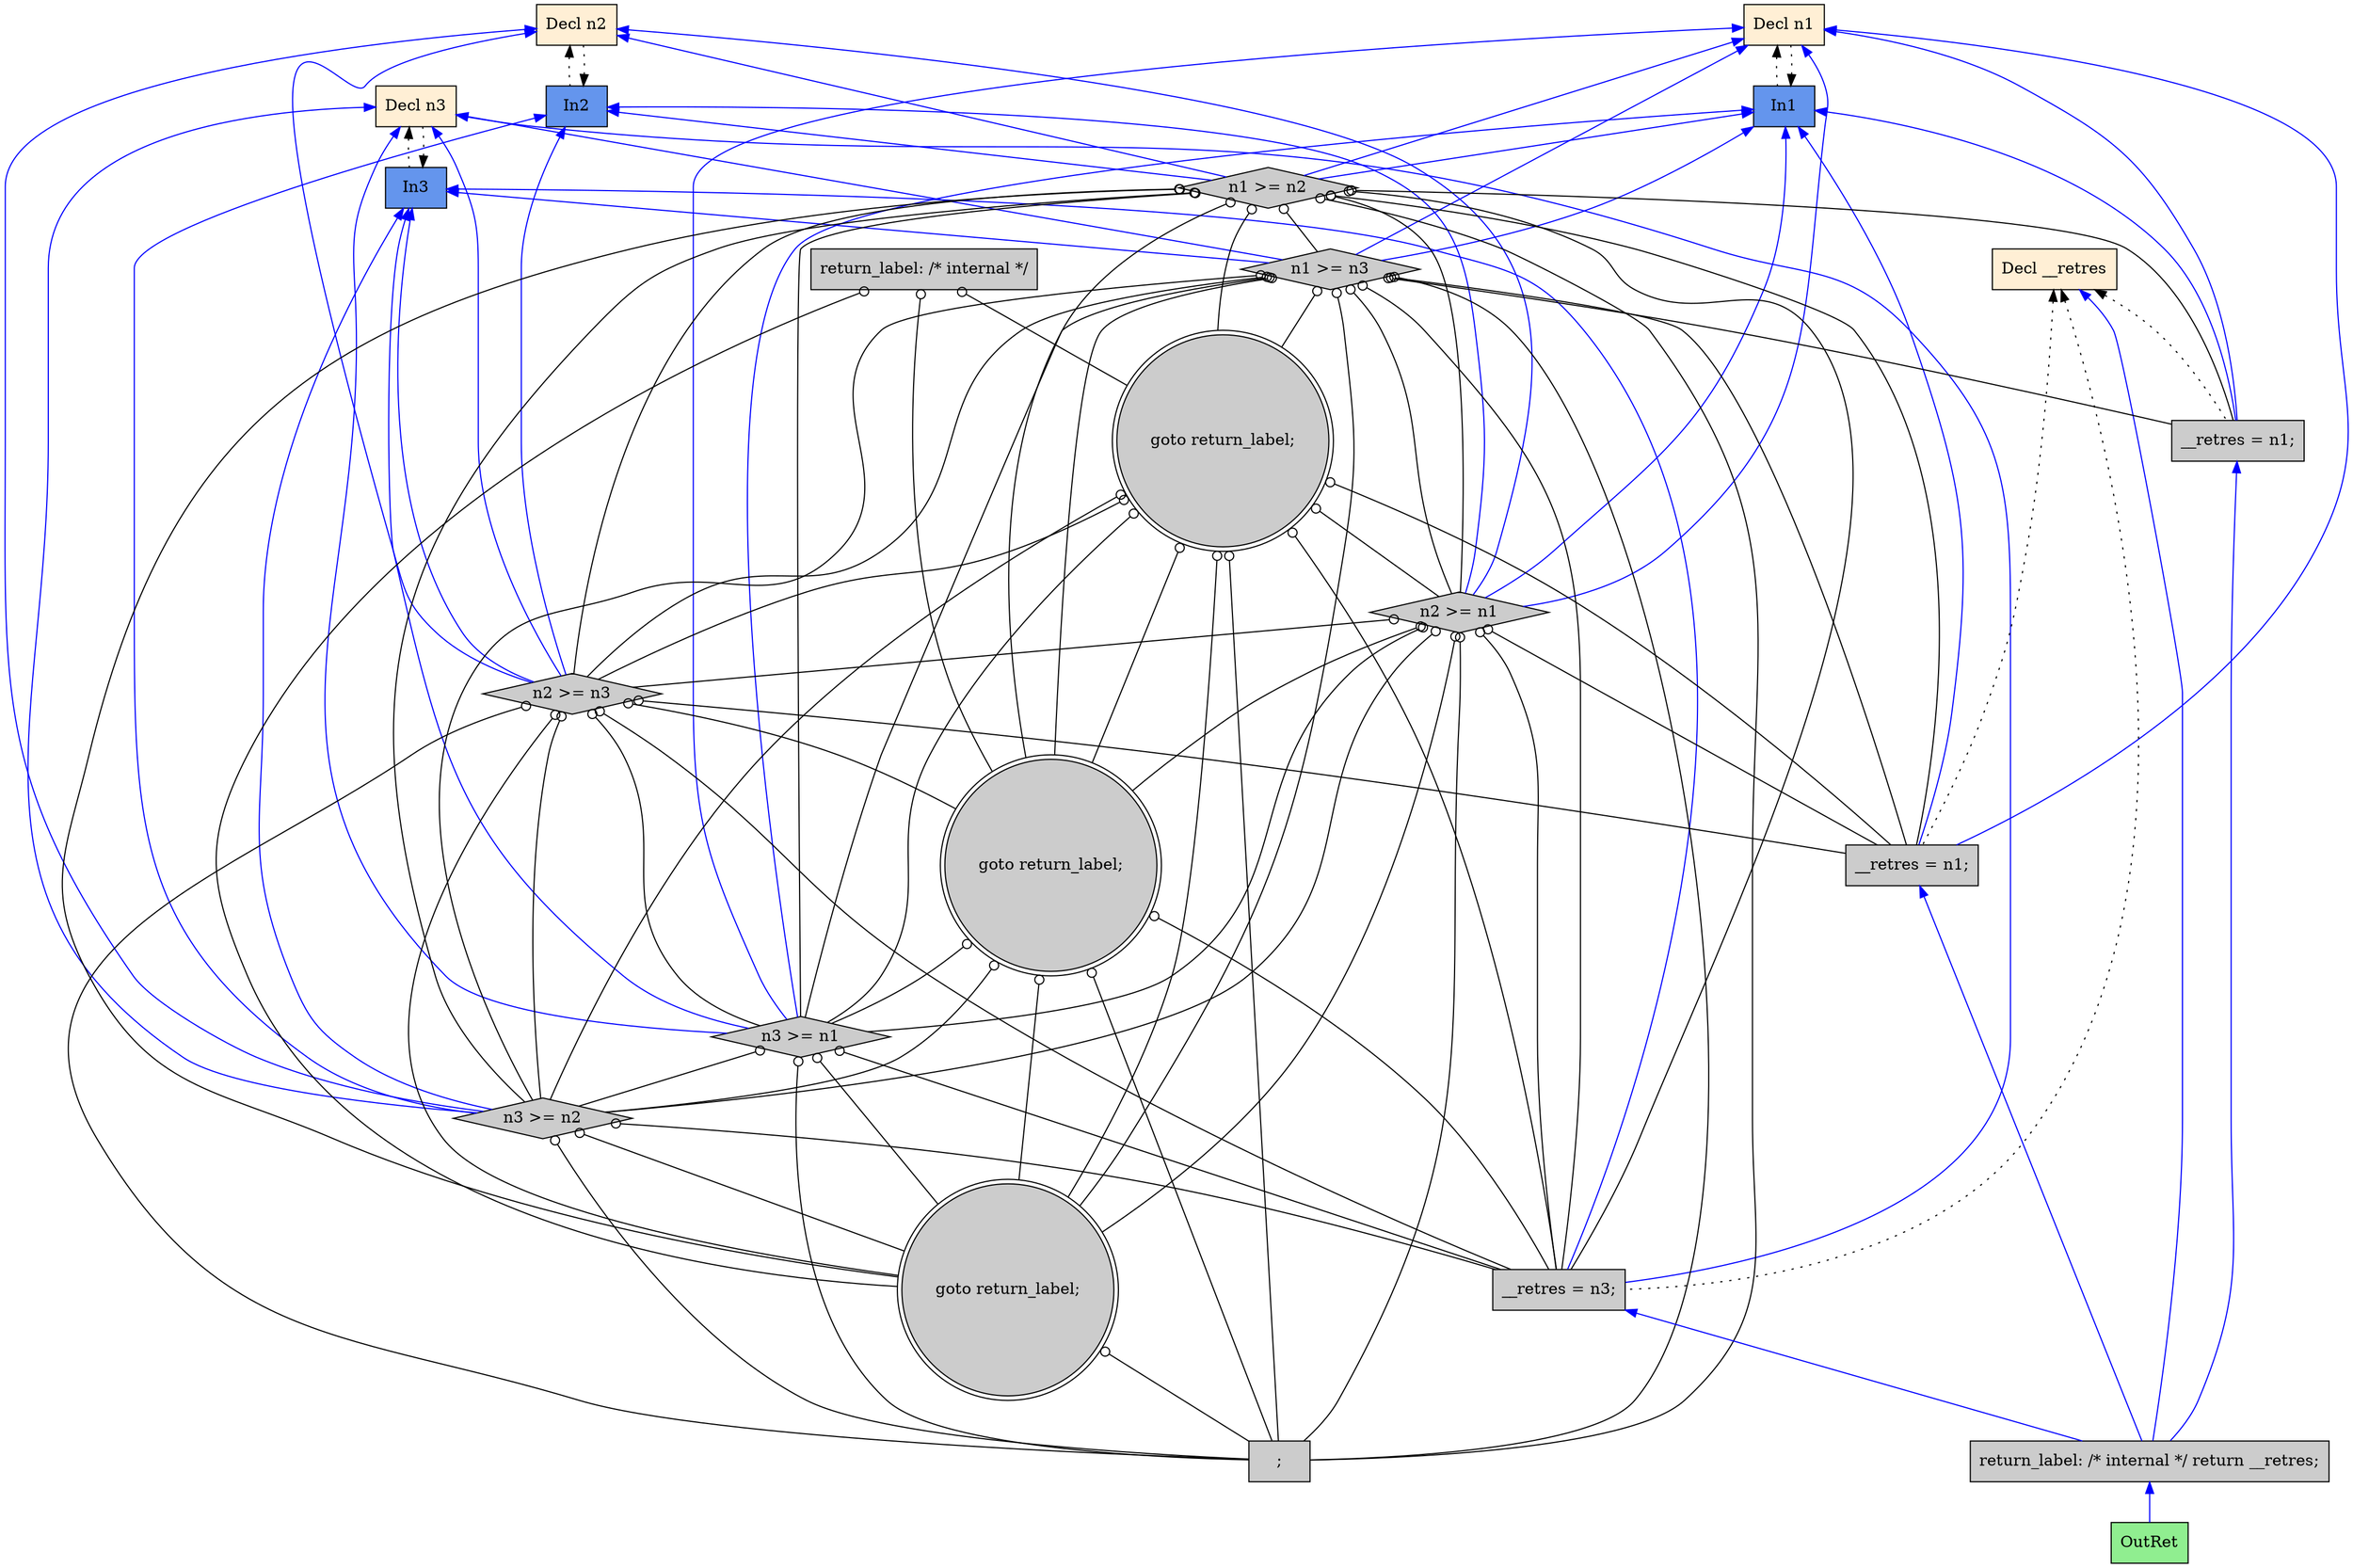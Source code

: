 digraph G {
  rankdir=TB;
  node [style=filled];
  2 [shape=box, fillcolor="#FFEFD5", label="Decl n1"];
  3 [shape=box, fillcolor="#6495ED", label="In1"];
  4 [shape=box, fillcolor="#FFEFD5", label="Decl n2"];
  5 [shape=box, fillcolor="#6495ED", label="In2"];
  6 [shape=box, fillcolor="#FFEFD5", label="Decl n3"];
  7 [shape=box, fillcolor="#6495ED", label="In3"];
  8 [shape=box, fillcolor="#FFEFD5", label="Decl __retres"];
  9 [shape=diamond, fillcolor="#CCCCCC", label="n1 >= n2"];
  10 [shape=diamond, fillcolor="#CCCCCC", label="n1 >= n3"];
  11 [shape=diamond, fillcolor="#CCCCCC", label="n2 >= n1"];
  12 [shape=box, fillcolor="#CCCCCC", label="__retres = n1;"];
  13 [shape=diamond, fillcolor="#CCCCCC", label="n2 >= n3"];
  14 [shape=diamond, fillcolor="#CCCCCC", label="n3 >= n1"];
  15 [shape=doublecircle, fillcolor="#CCCCCC", label="goto return_label;"];
  16 [shape=box, fillcolor="#CCCCCC", label="return_label: /* internal */"];
  17 [shape=box, fillcolor="#CCCCCC", label="__retres = n1;"];
  18 [shape=diamond, fillcolor="#CCCCCC", label="n3 >= n2"];
  19 [shape=box, fillcolor="#CCCCCC", label=";"];
  20 [shape=doublecircle, fillcolor="#CCCCCC", label="goto return_label;"];
  21 [shape=box, fillcolor="#CCCCCC", label="__retres = n3;"];
  22 [shape=doublecircle, fillcolor="#CCCCCC", label="goto return_label;"];
  23 [shape=box, fillcolor="#CCCCCC", label="return_label: /* internal */ return __retres;"];
  24 [shape=box, fillcolor="#90EE90", label="OutRet"];
  
  
  edge [dir=back];
  3 -> 2 [style=dotted, color="#000000"];
  2 -> 3 [style=dotted, color="#000000"];
  5 -> 4 [style=dotted, color="#000000"];
  4 -> 5 [style=dotted, color="#000000"];
  7 -> 6 [style=dotted, color="#000000"];
  6 -> 7 [style=dotted, color="#000000"];
  2 -> 9 [color="#0000FF"];
  3 -> 9 [color="#0000FF"];
  4 -> 9 [color="#0000FF"];
  5 -> 9 [color="#0000FF"];
  2 -> 10 [color="#0000FF"];
  3 -> 10 [color="#0000FF"];
  6 -> 10 [color="#0000FF"];
  7 -> 10 [color="#0000FF"];
  9 -> 10 [arrowtail=odot, color="#000000"];
  2 -> 11 [color="#0000FF"];
  3 -> 11 [color="#0000FF"];
  4 -> 11 [color="#0000FF"];
  5 -> 11 [color="#0000FF"];
  9 -> 11 [arrowtail=odot, color="#000000"];
  10 -> 11 [arrowtail=odot, color="#000000"];
  15 -> 11 [arrowtail=odot, color="#000000"];
  2 -> 12 [color="#0000FF"];
  3 -> 12 [color="#0000FF"];
  8 -> 12 [style=dotted, color="#000000"];
  9 -> 12 [arrowtail=odot, color="#000000"];
  10 -> 12 [arrowtail=odot, color="#000000"];
  4 -> 13 [color="#0000FF"];
  5 -> 13 [color="#0000FF"];
  6 -> 13 [color="#0000FF"];
  7 -> 13 [color="#0000FF"];
  9 -> 13 [arrowtail=odot, color="#000000"];
  10 -> 13 [arrowtail=odot, color="#000000"];
  11 -> 13 [arrowtail=odot, color="#000000"];
  15 -> 13 [arrowtail=odot, color="#000000"];
  2 -> 14 [color="#0000FF"];
  3 -> 14 [color="#0000FF"];
  6 -> 14 [color="#0000FF"];
  7 -> 14 [color="#0000FF"];
  9 -> 14 [arrowtail=odot, color="#000000"];
  10 -> 14 [arrowtail=odot, color="#000000"];
  11 -> 14 [arrowtail=odot, color="#000000"];
  13 -> 14 [arrowtail=odot, color="#000000"];
  15 -> 14 [arrowtail=odot, color="#000000"];
  20 -> 14 [arrowtail=odot, color="#000000"];
  9 -> 15 [arrowtail=odot, color="#000000"];
  10 -> 15 [arrowtail=odot, color="#000000"];
  16 -> 15 [arrowtail=odot, color="#000000"];
  2 -> 17 [color="#0000FF"];
  3 -> 17 [color="#0000FF"];
  8 -> 17 [style=dotted, color="#000000"];
  9 -> 17 [arrowtail=odot, color="#000000"];
  10 -> 17 [arrowtail=odot, color="#000000"];
  11 -> 17 [arrowtail=odot, color="#000000"];
  13 -> 17 [arrowtail=odot, color="#000000"];
  15 -> 17 [arrowtail=odot, color="#000000"];
  4 -> 18 [color="#0000FF"];
  5 -> 18 [color="#0000FF"];
  6 -> 18 [color="#0000FF"];
  7 -> 18 [color="#0000FF"];
  9 -> 18 [arrowtail=odot, color="#000000"];
  10 -> 18 [arrowtail=odot, color="#000000"];
  11 -> 18 [arrowtail=odot, color="#000000"];
  13 -> 18 [arrowtail=odot, color="#000000"];
  14 -> 18 [arrowtail=odot, color="#000000"];
  15 -> 18 [arrowtail=odot, color="#000000"];
  20 -> 18 [arrowtail=odot, color="#000000"];
  9 -> 19 [arrowtail=odot, color="#000000"];
  10 -> 19 [arrowtail=odot, color="#000000"];
  11 -> 19 [arrowtail=odot, color="#000000"];
  13 -> 19 [arrowtail=odot, color="#000000"];
  14 -> 19 [arrowtail=odot, color="#000000"];
  15 -> 19 [arrowtail=odot, color="#000000"];
  18 -> 19 [arrowtail=odot, color="#000000"];
  20 -> 19 [arrowtail=odot, color="#000000"];
  22 -> 19 [arrowtail=odot, color="#000000"];
  9 -> 20 [arrowtail=odot, color="#000000"];
  10 -> 20 [arrowtail=odot, color="#000000"];
  11 -> 20 [arrowtail=odot, color="#000000"];
  13 -> 20 [arrowtail=odot, color="#000000"];
  15 -> 20 [arrowtail=odot, color="#000000"];
  16 -> 20 [arrowtail=odot, color="#000000"];
  6 -> 21 [color="#0000FF"];
  7 -> 21 [color="#0000FF"];
  8 -> 21 [style=dotted, color="#000000"];
  9 -> 21 [arrowtail=odot, color="#000000"];
  10 -> 21 [arrowtail=odot, color="#000000"];
  11 -> 21 [arrowtail=odot, color="#000000"];
  13 -> 21 [arrowtail=odot, color="#000000"];
  14 -> 21 [arrowtail=odot, color="#000000"];
  15 -> 21 [arrowtail=odot, color="#000000"];
  18 -> 21 [arrowtail=odot, color="#000000"];
  20 -> 21 [arrowtail=odot, color="#000000"];
  9 -> 22 [arrowtail=odot, color="#000000"];
  10 -> 22 [arrowtail=odot, color="#000000"];
  11 -> 22 [arrowtail=odot, color="#000000"];
  13 -> 22 [arrowtail=odot, color="#000000"];
  14 -> 22 [arrowtail=odot, color="#000000"];
  15 -> 22 [arrowtail=odot, color="#000000"];
  16 -> 22 [arrowtail=odot, color="#000000"];
  18 -> 22 [arrowtail=odot, color="#000000"];
  20 -> 22 [arrowtail=odot, color="#000000"];
  8 -> 23 [color="#0000FF"];
  12 -> 23 [color="#0000FF"];
  17 -> 23 [color="#0000FF"];
  21 -> 23 [color="#0000FF"];
  23 -> 24 [color="#0000FF"];
  
  }
